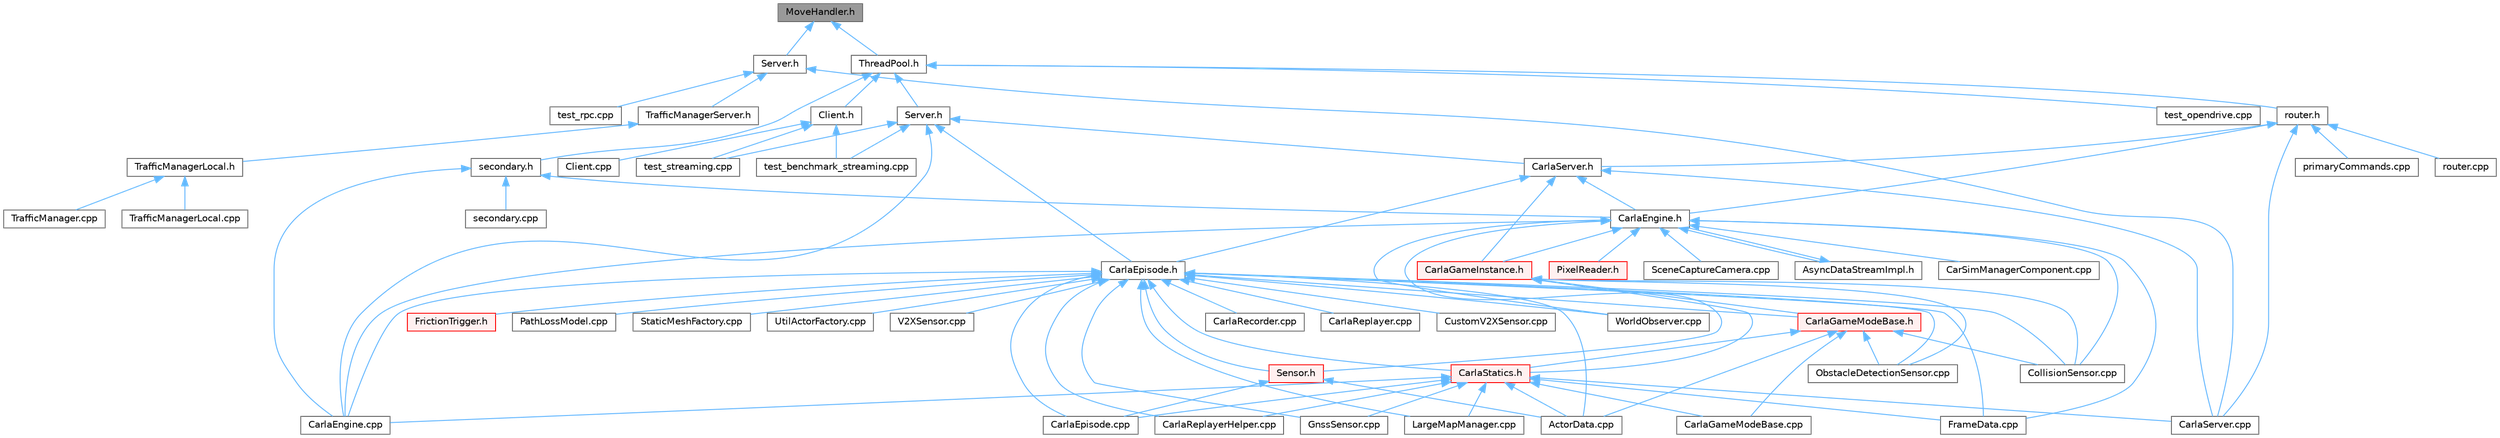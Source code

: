 digraph "MoveHandler.h"
{
 // INTERACTIVE_SVG=YES
 // LATEX_PDF_SIZE
  bgcolor="transparent";
  edge [fontname=Helvetica,fontsize=10,labelfontname=Helvetica,labelfontsize=10];
  node [fontname=Helvetica,fontsize=10,shape=box,height=0.2,width=0.4];
  Node1 [id="Node000001",label="MoveHandler.h",height=0.2,width=0.4,color="gray40", fillcolor="grey60", style="filled", fontcolor="black",tooltip=" "];
  Node1 -> Node2 [id="edge1_Node000001_Node000002",dir="back",color="steelblue1",style="solid",tooltip=" "];
  Node2 [id="Node000002",label="Server.h",height=0.2,width=0.4,color="grey40", fillcolor="white", style="filled",URL="$d0/dc8/rpc_2Server_8h.html",tooltip=" "];
  Node2 -> Node3 [id="edge2_Node000002_Node000003",dir="back",color="steelblue1",style="solid",tooltip=" "];
  Node3 [id="Node000003",label="CarlaServer.cpp",height=0.2,width=0.4,color="grey40", fillcolor="white", style="filled",URL="$db/d6c/CarlaServer_8cpp.html",tooltip=" "];
  Node2 -> Node4 [id="edge3_Node000002_Node000004",dir="back",color="steelblue1",style="solid",tooltip=" "];
  Node4 [id="Node000004",label="TrafficManagerServer.h",height=0.2,width=0.4,color="grey40", fillcolor="white", style="filled",URL="$d1/da0/TrafficManagerServer_8h.html",tooltip=" "];
  Node4 -> Node5 [id="edge4_Node000004_Node000005",dir="back",color="steelblue1",style="solid",tooltip=" "];
  Node5 [id="Node000005",label="TrafficManagerLocal.h",height=0.2,width=0.4,color="grey40", fillcolor="white", style="filled",URL="$db/ddf/TrafficManagerLocal_8h.html",tooltip=" "];
  Node5 -> Node6 [id="edge5_Node000005_Node000006",dir="back",color="steelblue1",style="solid",tooltip=" "];
  Node6 [id="Node000006",label="TrafficManager.cpp",height=0.2,width=0.4,color="grey40", fillcolor="white", style="filled",URL="$db/d04/TrafficManager_8cpp.html",tooltip=" "];
  Node5 -> Node7 [id="edge6_Node000005_Node000007",dir="back",color="steelblue1",style="solid",tooltip=" "];
  Node7 [id="Node000007",label="TrafficManagerLocal.cpp",height=0.2,width=0.4,color="grey40", fillcolor="white", style="filled",URL="$da/d53/TrafficManagerLocal_8cpp.html",tooltip=" "];
  Node2 -> Node8 [id="edge7_Node000002_Node000008",dir="back",color="steelblue1",style="solid",tooltip=" "];
  Node8 [id="Node000008",label="test_rpc.cpp",height=0.2,width=0.4,color="grey40", fillcolor="white", style="filled",URL="$df/d8b/test__rpc_8cpp.html",tooltip=" "];
  Node1 -> Node9 [id="edge8_Node000001_Node000009",dir="back",color="steelblue1",style="solid",tooltip=" "];
  Node9 [id="Node000009",label="ThreadPool.h",height=0.2,width=0.4,color="grey40", fillcolor="white", style="filled",URL="$d3/d43/ThreadPool_8h.html",tooltip=" "];
  Node9 -> Node10 [id="edge9_Node000009_Node000010",dir="back",color="steelblue1",style="solid",tooltip=" "];
  Node10 [id="Node000010",label="Client.h",height=0.2,width=0.4,color="grey40", fillcolor="white", style="filled",URL="$dc/d68/streaming_2Client_8h.html",tooltip=" "];
  Node10 -> Node11 [id="edge10_Node000010_Node000011",dir="back",color="steelblue1",style="solid",tooltip=" "];
  Node11 [id="Node000011",label="Client.cpp",height=0.2,width=0.4,color="grey40", fillcolor="white", style="filled",URL="$dc/d4a/client_2detail_2Client_8cpp.html",tooltip=" "];
  Node10 -> Node12 [id="edge11_Node000010_Node000012",dir="back",color="steelblue1",style="solid",tooltip=" "];
  Node12 [id="Node000012",label="test_benchmark_streaming.cpp",height=0.2,width=0.4,color="grey40", fillcolor="white", style="filled",URL="$db/dc1/test__benchmark__streaming_8cpp.html",tooltip=" "];
  Node10 -> Node13 [id="edge12_Node000010_Node000013",dir="back",color="steelblue1",style="solid",tooltip=" "];
  Node13 [id="Node000013",label="test_streaming.cpp",height=0.2,width=0.4,color="grey40", fillcolor="white", style="filled",URL="$d3/d36/test__streaming_8cpp.html",tooltip=" "];
  Node9 -> Node14 [id="edge13_Node000009_Node000014",dir="back",color="steelblue1",style="solid",tooltip=" "];
  Node14 [id="Node000014",label="Server.h",height=0.2,width=0.4,color="grey40", fillcolor="white", style="filled",URL="$d8/df6/streaming_2Server_8h.html",tooltip=" "];
  Node14 -> Node15 [id="edge14_Node000014_Node000015",dir="back",color="steelblue1",style="solid",tooltip=" "];
  Node15 [id="Node000015",label="CarlaEngine.cpp",height=0.2,width=0.4,color="grey40", fillcolor="white", style="filled",URL="$d6/da1/CarlaEngine_8cpp.html",tooltip=" "];
  Node14 -> Node16 [id="edge15_Node000014_Node000016",dir="back",color="steelblue1",style="solid",tooltip=" "];
  Node16 [id="Node000016",label="CarlaEpisode.h",height=0.2,width=0.4,color="grey40", fillcolor="white", style="filled",URL="$de/db8/CarlaEpisode_8h.html",tooltip=" "];
  Node16 -> Node17 [id="edge16_Node000016_Node000017",dir="back",color="steelblue1",style="solid",tooltip=" "];
  Node17 [id="Node000017",label="ActorData.cpp",height=0.2,width=0.4,color="grey40", fillcolor="white", style="filled",URL="$da/d7f/ActorData_8cpp.html",tooltip=" "];
  Node16 -> Node15 [id="edge17_Node000016_Node000015",dir="back",color="steelblue1",style="solid",tooltip=" "];
  Node16 -> Node18 [id="edge18_Node000016_Node000018",dir="back",color="steelblue1",style="solid",tooltip=" "];
  Node18 [id="Node000018",label="CarlaEpisode.cpp",height=0.2,width=0.4,color="grey40", fillcolor="white", style="filled",URL="$d6/dd9/CarlaEpisode_8cpp.html",tooltip=" "];
  Node16 -> Node19 [id="edge19_Node000016_Node000019",dir="back",color="steelblue1",style="solid",tooltip=" "];
  Node19 [id="Node000019",label="CarlaGameModeBase.h",height=0.2,width=0.4,color="red", fillcolor="#FFF0F0", style="filled",URL="$d3/d49/CarlaGameModeBase_8h.html",tooltip=" "];
  Node19 -> Node17 [id="edge20_Node000019_Node000017",dir="back",color="steelblue1",style="solid",tooltip=" "];
  Node19 -> Node20 [id="edge21_Node000019_Node000020",dir="back",color="steelblue1",style="solid",tooltip=" "];
  Node20 [id="Node000020",label="CarlaGameModeBase.cpp",height=0.2,width=0.4,color="grey40", fillcolor="white", style="filled",URL="$d0/d2e/CarlaGameModeBase_8cpp.html",tooltip=" "];
  Node19 -> Node21 [id="edge22_Node000019_Node000021",dir="back",color="steelblue1",style="solid",tooltip=" "];
  Node21 [id="Node000021",label="CarlaStatics.h",height=0.2,width=0.4,color="red", fillcolor="#FFF0F0", style="filled",URL="$d9/dc8/CarlaStatics_8h.html",tooltip=" "];
  Node21 -> Node17 [id="edge23_Node000021_Node000017",dir="back",color="steelblue1",style="solid",tooltip=" "];
  Node21 -> Node15 [id="edge24_Node000021_Node000015",dir="back",color="steelblue1",style="solid",tooltip=" "];
  Node21 -> Node18 [id="edge25_Node000021_Node000018",dir="back",color="steelblue1",style="solid",tooltip=" "];
  Node21 -> Node20 [id="edge26_Node000021_Node000020",dir="back",color="steelblue1",style="solid",tooltip=" "];
  Node21 -> Node25 [id="edge27_Node000021_Node000025",dir="back",color="steelblue1",style="solid",tooltip=" "];
  Node25 [id="Node000025",label="CarlaReplayerHelper.cpp",height=0.2,width=0.4,color="grey40", fillcolor="white", style="filled",URL="$d2/d32/CarlaReplayerHelper_8cpp.html",tooltip=" "];
  Node21 -> Node3 [id="edge28_Node000021_Node000003",dir="back",color="steelblue1",style="solid",tooltip=" "];
  Node21 -> Node30 [id="edge29_Node000021_Node000030",dir="back",color="steelblue1",style="solid",tooltip=" "];
  Node30 [id="Node000030",label="FrameData.cpp",height=0.2,width=0.4,color="grey40", fillcolor="white", style="filled",URL="$df/d8a/FrameData_8cpp.html",tooltip=" "];
  Node21 -> Node31 [id="edge30_Node000021_Node000031",dir="back",color="steelblue1",style="solid",tooltip=" "];
  Node31 [id="Node000031",label="GnssSensor.cpp",height=0.2,width=0.4,color="grey40", fillcolor="white", style="filled",URL="$d7/d22/GnssSensor_8cpp.html",tooltip=" "];
  Node21 -> Node32 [id="edge31_Node000021_Node000032",dir="back",color="steelblue1",style="solid",tooltip=" "];
  Node32 [id="Node000032",label="LargeMapManager.cpp",height=0.2,width=0.4,color="grey40", fillcolor="white", style="filled",URL="$df/d6c/LargeMapManager_8cpp.html",tooltip=" "];
  Node19 -> Node48 [id="edge32_Node000019_Node000048",dir="back",color="steelblue1",style="solid",tooltip=" "];
  Node48 [id="Node000048",label="CollisionSensor.cpp",height=0.2,width=0.4,color="grey40", fillcolor="white", style="filled",URL="$da/df0/CollisionSensor_8cpp.html",tooltip=" "];
  Node19 -> Node49 [id="edge33_Node000019_Node000049",dir="back",color="steelblue1",style="solid",tooltip=" "];
  Node49 [id="Node000049",label="ObstacleDetectionSensor.cpp",height=0.2,width=0.4,color="grey40", fillcolor="white", style="filled",URL="$d2/d70/ObstacleDetectionSensor_8cpp.html",tooltip=" "];
  Node16 -> Node50 [id="edge34_Node000016_Node000050",dir="back",color="steelblue1",style="solid",tooltip=" "];
  Node50 [id="Node000050",label="CarlaRecorder.cpp",height=0.2,width=0.4,color="grey40", fillcolor="white", style="filled",URL="$da/d49/CarlaRecorder_8cpp.html",tooltip=" "];
  Node16 -> Node51 [id="edge35_Node000016_Node000051",dir="back",color="steelblue1",style="solid",tooltip=" "];
  Node51 [id="Node000051",label="CarlaReplayer.cpp",height=0.2,width=0.4,color="grey40", fillcolor="white", style="filled",URL="$db/dba/CarlaReplayer_8cpp.html",tooltip=" "];
  Node16 -> Node25 [id="edge36_Node000016_Node000025",dir="back",color="steelblue1",style="solid",tooltip=" "];
  Node16 -> Node21 [id="edge37_Node000016_Node000021",dir="back",color="steelblue1",style="solid",tooltip=" "];
  Node16 -> Node48 [id="edge38_Node000016_Node000048",dir="back",color="steelblue1",style="solid",tooltip=" "];
  Node16 -> Node52 [id="edge39_Node000016_Node000052",dir="back",color="steelblue1",style="solid",tooltip=" "];
  Node52 [id="Node000052",label="CustomV2XSensor.cpp",height=0.2,width=0.4,color="grey40", fillcolor="white", style="filled",URL="$d8/d97/CustomV2XSensor_8cpp.html",tooltip=" "];
  Node16 -> Node30 [id="edge40_Node000016_Node000030",dir="back",color="steelblue1",style="solid",tooltip=" "];
  Node16 -> Node53 [id="edge41_Node000016_Node000053",dir="back",color="steelblue1",style="solid",tooltip=" "];
  Node53 [id="Node000053",label="FrictionTrigger.h",height=0.2,width=0.4,color="red", fillcolor="#FFF0F0", style="filled",URL="$d4/d30/FrictionTrigger_8h.html",tooltip=" "];
  Node16 -> Node31 [id="edge42_Node000016_Node000031",dir="back",color="steelblue1",style="solid",tooltip=" "];
  Node16 -> Node32 [id="edge43_Node000016_Node000032",dir="back",color="steelblue1",style="solid",tooltip=" "];
  Node16 -> Node49 [id="edge44_Node000016_Node000049",dir="back",color="steelblue1",style="solid",tooltip=" "];
  Node16 -> Node55 [id="edge45_Node000016_Node000055",dir="back",color="steelblue1",style="solid",tooltip=" "];
  Node55 [id="Node000055",label="PathLossModel.cpp",height=0.2,width=0.4,color="grey40", fillcolor="white", style="filled",URL="$d9/dcb/PathLossModel_8cpp.html",tooltip=" "];
  Node16 -> Node56 [id="edge46_Node000016_Node000056",dir="back",color="steelblue1",style="solid",tooltip=" "];
  Node56 [id="Node000056",label="Sensor.h",height=0.2,width=0.4,color="red", fillcolor="#FFF0F0", style="filled",URL="$d7/d7d/Unreal_2CarlaUE4_2Plugins_2Carla_2Source_2Carla_2Sensor_2Sensor_8h.html",tooltip=" "];
  Node56 -> Node17 [id="edge47_Node000056_Node000017",dir="back",color="steelblue1",style="solid",tooltip=" "];
  Node56 -> Node18 [id="edge48_Node000056_Node000018",dir="back",color="steelblue1",style="solid",tooltip=" "];
  Node16 -> Node85 [id="edge49_Node000016_Node000085",dir="back",color="steelblue1",style="solid",tooltip=" "];
  Node85 [id="Node000085",label="StaticMeshFactory.cpp",height=0.2,width=0.4,color="grey40", fillcolor="white", style="filled",URL="$d7/dc4/StaticMeshFactory_8cpp.html",tooltip=" "];
  Node16 -> Node86 [id="edge50_Node000016_Node000086",dir="back",color="steelblue1",style="solid",tooltip=" "];
  Node86 [id="Node000086",label="UtilActorFactory.cpp",height=0.2,width=0.4,color="grey40", fillcolor="white", style="filled",URL="$dc/df0/UtilActorFactory_8cpp.html",tooltip=" "];
  Node16 -> Node60 [id="edge51_Node000016_Node000060",dir="back",color="steelblue1",style="solid",tooltip=" "];
  Node60 [id="Node000060",label="V2XSensor.cpp",height=0.2,width=0.4,color="grey40", fillcolor="white", style="filled",URL="$d2/df9/V2XSensor_8cpp.html",tooltip=" "];
  Node16 -> Node104 [id="edge52_Node000016_Node000104",dir="back",color="steelblue1",style="solid",tooltip=" "];
  Node104 [id="Node000104",label="WorldObserver.cpp",height=0.2,width=0.4,color="grey40", fillcolor="white", style="filled",URL="$d9/de7/WorldObserver_8cpp.html",tooltip=" "];
  Node14 -> Node105 [id="edge53_Node000014_Node000105",dir="back",color="steelblue1",style="solid",tooltip=" "];
  Node105 [id="Node000105",label="CarlaServer.h",height=0.2,width=0.4,color="grey40", fillcolor="white", style="filled",URL="$d0/d35/CarlaServer_8h.html",tooltip=" "];
  Node105 -> Node106 [id="edge54_Node000105_Node000106",dir="back",color="steelblue1",style="solid",tooltip=" "];
  Node106 [id="Node000106",label="CarlaEngine.h",height=0.2,width=0.4,color="grey40", fillcolor="white", style="filled",URL="$d0/d11/CarlaEngine_8h.html",tooltip=" "];
  Node106 -> Node107 [id="edge55_Node000106_Node000107",dir="back",color="steelblue1",style="solid",tooltip=" "];
  Node107 [id="Node000107",label="AsyncDataStreamImpl.h",height=0.2,width=0.4,color="grey40", fillcolor="white", style="filled",URL="$d0/d17/AsyncDataStreamImpl_8h.html",tooltip=" "];
  Node107 -> Node106 [id="edge56_Node000107_Node000106",dir="back",color="steelblue1",style="solid",tooltip=" "];
  Node106 -> Node108 [id="edge57_Node000106_Node000108",dir="back",color="steelblue1",style="solid",tooltip=" "];
  Node108 [id="Node000108",label="CarSimManagerComponent.cpp",height=0.2,width=0.4,color="grey40", fillcolor="white", style="filled",URL="$d2/d56/CarSimManagerComponent_8cpp.html",tooltip=" "];
  Node106 -> Node15 [id="edge58_Node000106_Node000015",dir="back",color="steelblue1",style="solid",tooltip=" "];
  Node106 -> Node109 [id="edge59_Node000106_Node000109",dir="back",color="steelblue1",style="solid",tooltip=" "];
  Node109 [id="Node000109",label="CarlaGameInstance.h",height=0.2,width=0.4,color="red", fillcolor="#FFF0F0", style="filled",URL="$d2/dba/CarlaGameInstance_8h.html",tooltip=" "];
  Node109 -> Node19 [id="edge60_Node000109_Node000019",dir="back",color="steelblue1",style="solid",tooltip=" "];
  Node109 -> Node21 [id="edge61_Node000109_Node000021",dir="back",color="steelblue1",style="solid",tooltip=" "];
  Node109 -> Node48 [id="edge62_Node000109_Node000048",dir="back",color="steelblue1",style="solid",tooltip=" "];
  Node109 -> Node49 [id="edge63_Node000109_Node000049",dir="back",color="steelblue1",style="solid",tooltip=" "];
  Node106 -> Node48 [id="edge64_Node000106_Node000048",dir="back",color="steelblue1",style="solid",tooltip=" "];
  Node106 -> Node30 [id="edge65_Node000106_Node000030",dir="back",color="steelblue1",style="solid",tooltip=" "];
  Node106 -> Node113 [id="edge66_Node000106_Node000113",dir="back",color="steelblue1",style="solid",tooltip=" "];
  Node113 [id="Node000113",label="PixelReader.h",height=0.2,width=0.4,color="red", fillcolor="#FFF0F0", style="filled",URL="$df/d2e/PixelReader_8h.html",tooltip=" "];
  Node106 -> Node80 [id="edge67_Node000106_Node000080",dir="back",color="steelblue1",style="solid",tooltip=" "];
  Node80 [id="Node000080",label="SceneCaptureCamera.cpp",height=0.2,width=0.4,color="grey40", fillcolor="white", style="filled",URL="$d1/dec/SceneCaptureCamera_8cpp.html",tooltip=" "];
  Node106 -> Node56 [id="edge68_Node000106_Node000056",dir="back",color="steelblue1",style="solid",tooltip=" "];
  Node106 -> Node104 [id="edge69_Node000106_Node000104",dir="back",color="steelblue1",style="solid",tooltip=" "];
  Node105 -> Node16 [id="edge70_Node000105_Node000016",dir="back",color="steelblue1",style="solid",tooltip=" "];
  Node105 -> Node109 [id="edge71_Node000105_Node000109",dir="back",color="steelblue1",style="solid",tooltip=" "];
  Node105 -> Node3 [id="edge72_Node000105_Node000003",dir="back",color="steelblue1",style="solid",tooltip=" "];
  Node14 -> Node12 [id="edge73_Node000014_Node000012",dir="back",color="steelblue1",style="solid",tooltip=" "];
  Node14 -> Node13 [id="edge74_Node000014_Node000013",dir="back",color="steelblue1",style="solid",tooltip=" "];
  Node9 -> Node116 [id="edge75_Node000009_Node000116",dir="back",color="steelblue1",style="solid",tooltip=" "];
  Node116 [id="Node000116",label="router.h",height=0.2,width=0.4,color="grey40", fillcolor="white", style="filled",URL="$da/db7/router_8h.html",tooltip=" "];
  Node116 -> Node106 [id="edge76_Node000116_Node000106",dir="back",color="steelblue1",style="solid",tooltip=" "];
  Node116 -> Node3 [id="edge77_Node000116_Node000003",dir="back",color="steelblue1",style="solid",tooltip=" "];
  Node116 -> Node105 [id="edge78_Node000116_Node000105",dir="back",color="steelblue1",style="solid",tooltip=" "];
  Node116 -> Node117 [id="edge79_Node000116_Node000117",dir="back",color="steelblue1",style="solid",tooltip=" "];
  Node117 [id="Node000117",label="primaryCommands.cpp",height=0.2,width=0.4,color="grey40", fillcolor="white", style="filled",URL="$d6/da8/primaryCommands_8cpp.html",tooltip=" "];
  Node116 -> Node118 [id="edge80_Node000116_Node000118",dir="back",color="steelblue1",style="solid",tooltip=" "];
  Node118 [id="Node000118",label="router.cpp",height=0.2,width=0.4,color="grey40", fillcolor="white", style="filled",URL="$d9/da3/router_8cpp.html",tooltip=" "];
  Node9 -> Node119 [id="edge81_Node000009_Node000119",dir="back",color="steelblue1",style="solid",tooltip=" "];
  Node119 [id="Node000119",label="secondary.h",height=0.2,width=0.4,color="grey40", fillcolor="white", style="filled",URL="$de/df9/secondary_8h.html",tooltip=" "];
  Node119 -> Node15 [id="edge82_Node000119_Node000015",dir="back",color="steelblue1",style="solid",tooltip=" "];
  Node119 -> Node106 [id="edge83_Node000119_Node000106",dir="back",color="steelblue1",style="solid",tooltip=" "];
  Node119 -> Node120 [id="edge84_Node000119_Node000120",dir="back",color="steelblue1",style="solid",tooltip=" "];
  Node120 [id="Node000120",label="secondary.cpp",height=0.2,width=0.4,color="grey40", fillcolor="white", style="filled",URL="$de/d48/secondary_8cpp.html",tooltip=" "];
  Node9 -> Node121 [id="edge85_Node000009_Node000121",dir="back",color="steelblue1",style="solid",tooltip=" "];
  Node121 [id="Node000121",label="test_opendrive.cpp",height=0.2,width=0.4,color="grey40", fillcolor="white", style="filled",URL="$d1/dc0/test__opendrive_8cpp.html",tooltip=" "];
}
